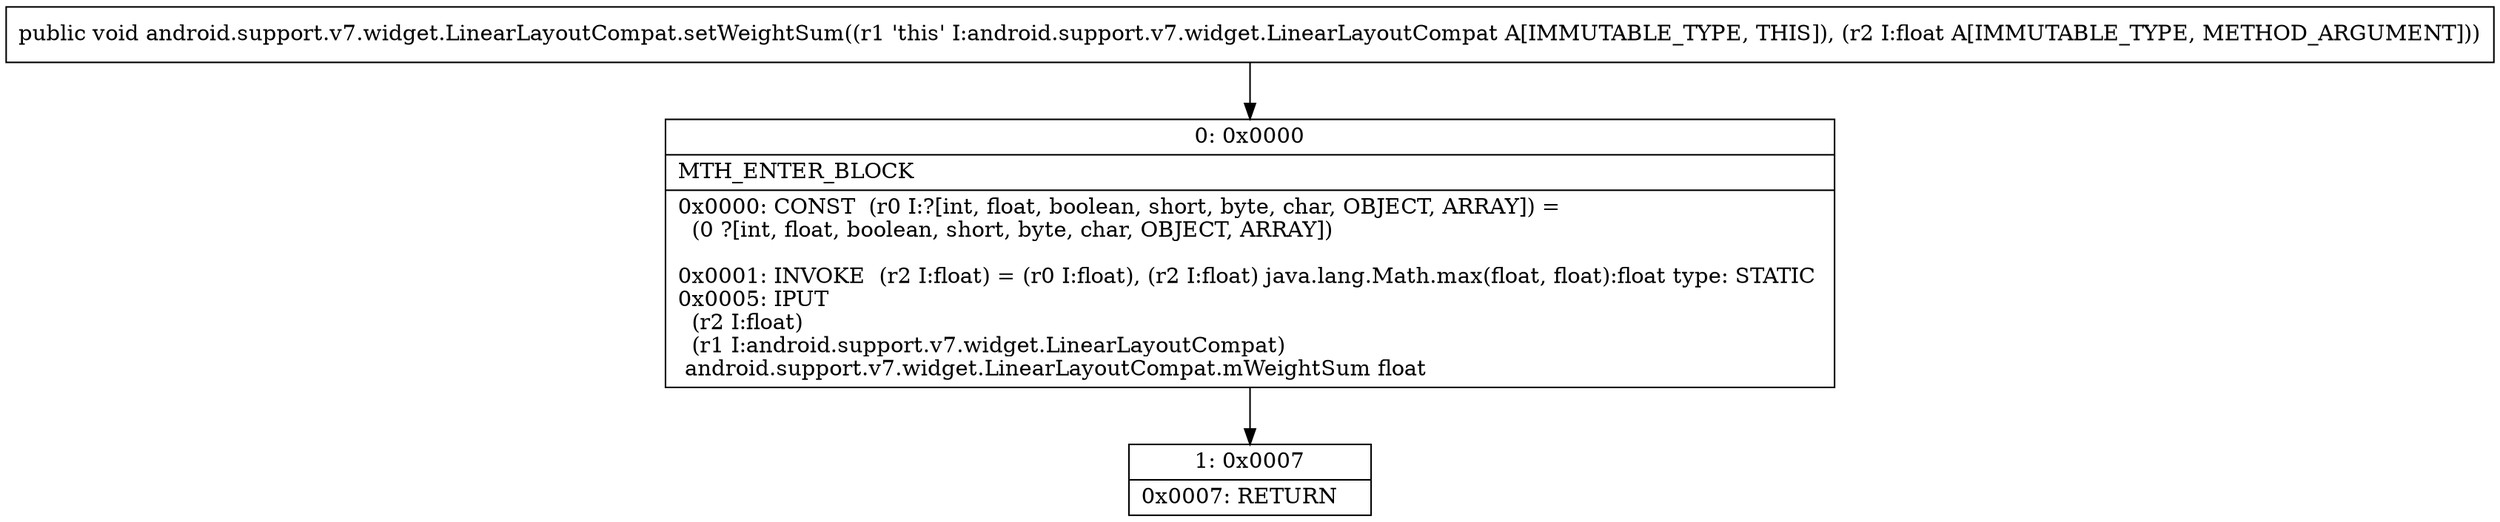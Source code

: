 digraph "CFG forandroid.support.v7.widget.LinearLayoutCompat.setWeightSum(F)V" {
Node_0 [shape=record,label="{0\:\ 0x0000|MTH_ENTER_BLOCK\l|0x0000: CONST  (r0 I:?[int, float, boolean, short, byte, char, OBJECT, ARRAY]) = \l  (0 ?[int, float, boolean, short, byte, char, OBJECT, ARRAY])\l \l0x0001: INVOKE  (r2 I:float) = (r0 I:float), (r2 I:float) java.lang.Math.max(float, float):float type: STATIC \l0x0005: IPUT  \l  (r2 I:float)\l  (r1 I:android.support.v7.widget.LinearLayoutCompat)\l android.support.v7.widget.LinearLayoutCompat.mWeightSum float \l}"];
Node_1 [shape=record,label="{1\:\ 0x0007|0x0007: RETURN   \l}"];
MethodNode[shape=record,label="{public void android.support.v7.widget.LinearLayoutCompat.setWeightSum((r1 'this' I:android.support.v7.widget.LinearLayoutCompat A[IMMUTABLE_TYPE, THIS]), (r2 I:float A[IMMUTABLE_TYPE, METHOD_ARGUMENT])) }"];
MethodNode -> Node_0;
Node_0 -> Node_1;
}

